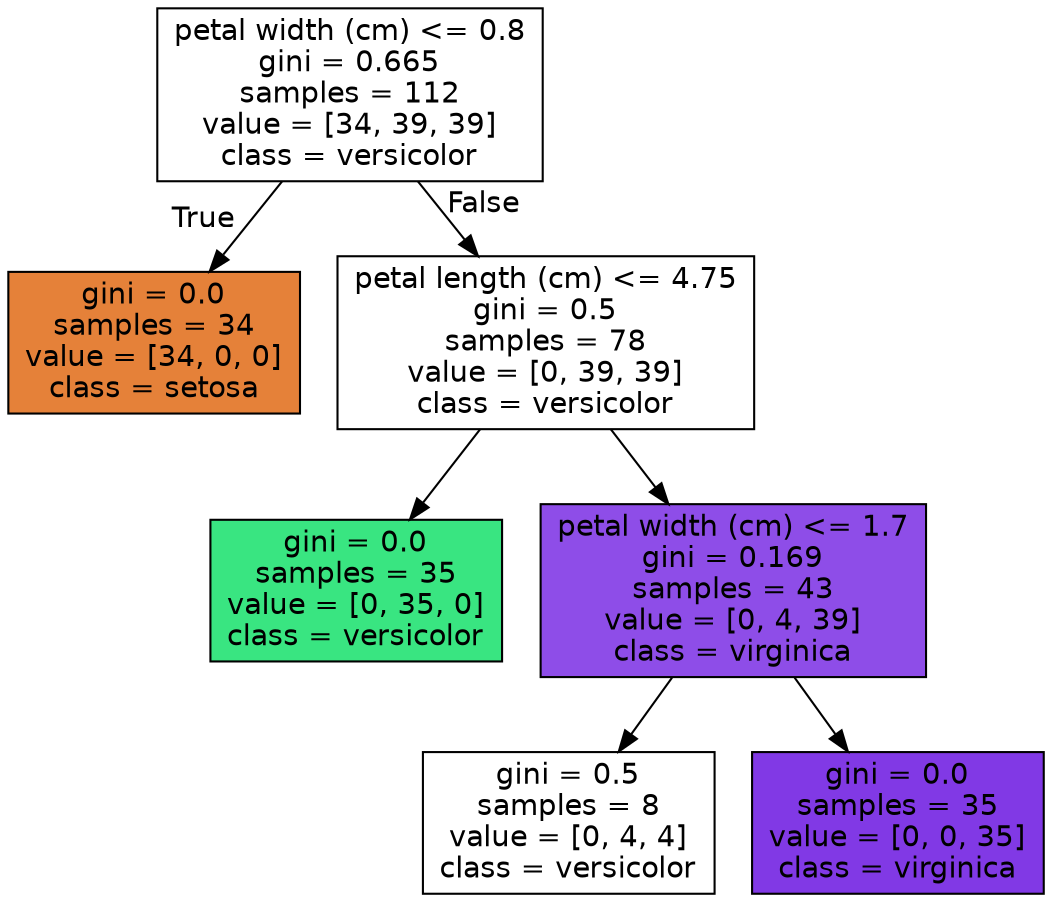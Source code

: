digraph Tree {
node [shape=box, style="filled", color="black", fontname="helvetica"] ;
edge [fontname="helvetica"] ;
0 [label="petal width (cm) <= 0.8\ngini = 0.665\nsamples = 112\nvalue = [34, 39, 39]\nclass = versicolor", fillcolor="#ffffff"] ;
1 [label="gini = 0.0\nsamples = 34\nvalue = [34, 0, 0]\nclass = setosa", fillcolor="#e58139"] ;
0 -> 1 [labeldistance=2.5, labelangle=45, headlabel="True"] ;
2 [label="petal length (cm) <= 4.75\ngini = 0.5\nsamples = 78\nvalue = [0, 39, 39]\nclass = versicolor", fillcolor="#ffffff"] ;
0 -> 2 [labeldistance=2.5, labelangle=-45, headlabel="False"] ;
3 [label="gini = 0.0\nsamples = 35\nvalue = [0, 35, 0]\nclass = versicolor", fillcolor="#39e581"] ;
2 -> 3 ;
4 [label="petal width (cm) <= 1.7\ngini = 0.169\nsamples = 43\nvalue = [0, 4, 39]\nclass = virginica", fillcolor="#8e4de8"] ;
2 -> 4 ;
5 [label="gini = 0.5\nsamples = 8\nvalue = [0, 4, 4]\nclass = versicolor", fillcolor="#ffffff"] ;
4 -> 5 ;
6 [label="gini = 0.0\nsamples = 35\nvalue = [0, 0, 35]\nclass = virginica", fillcolor="#8139e5"] ;
4 -> 6 ;
}